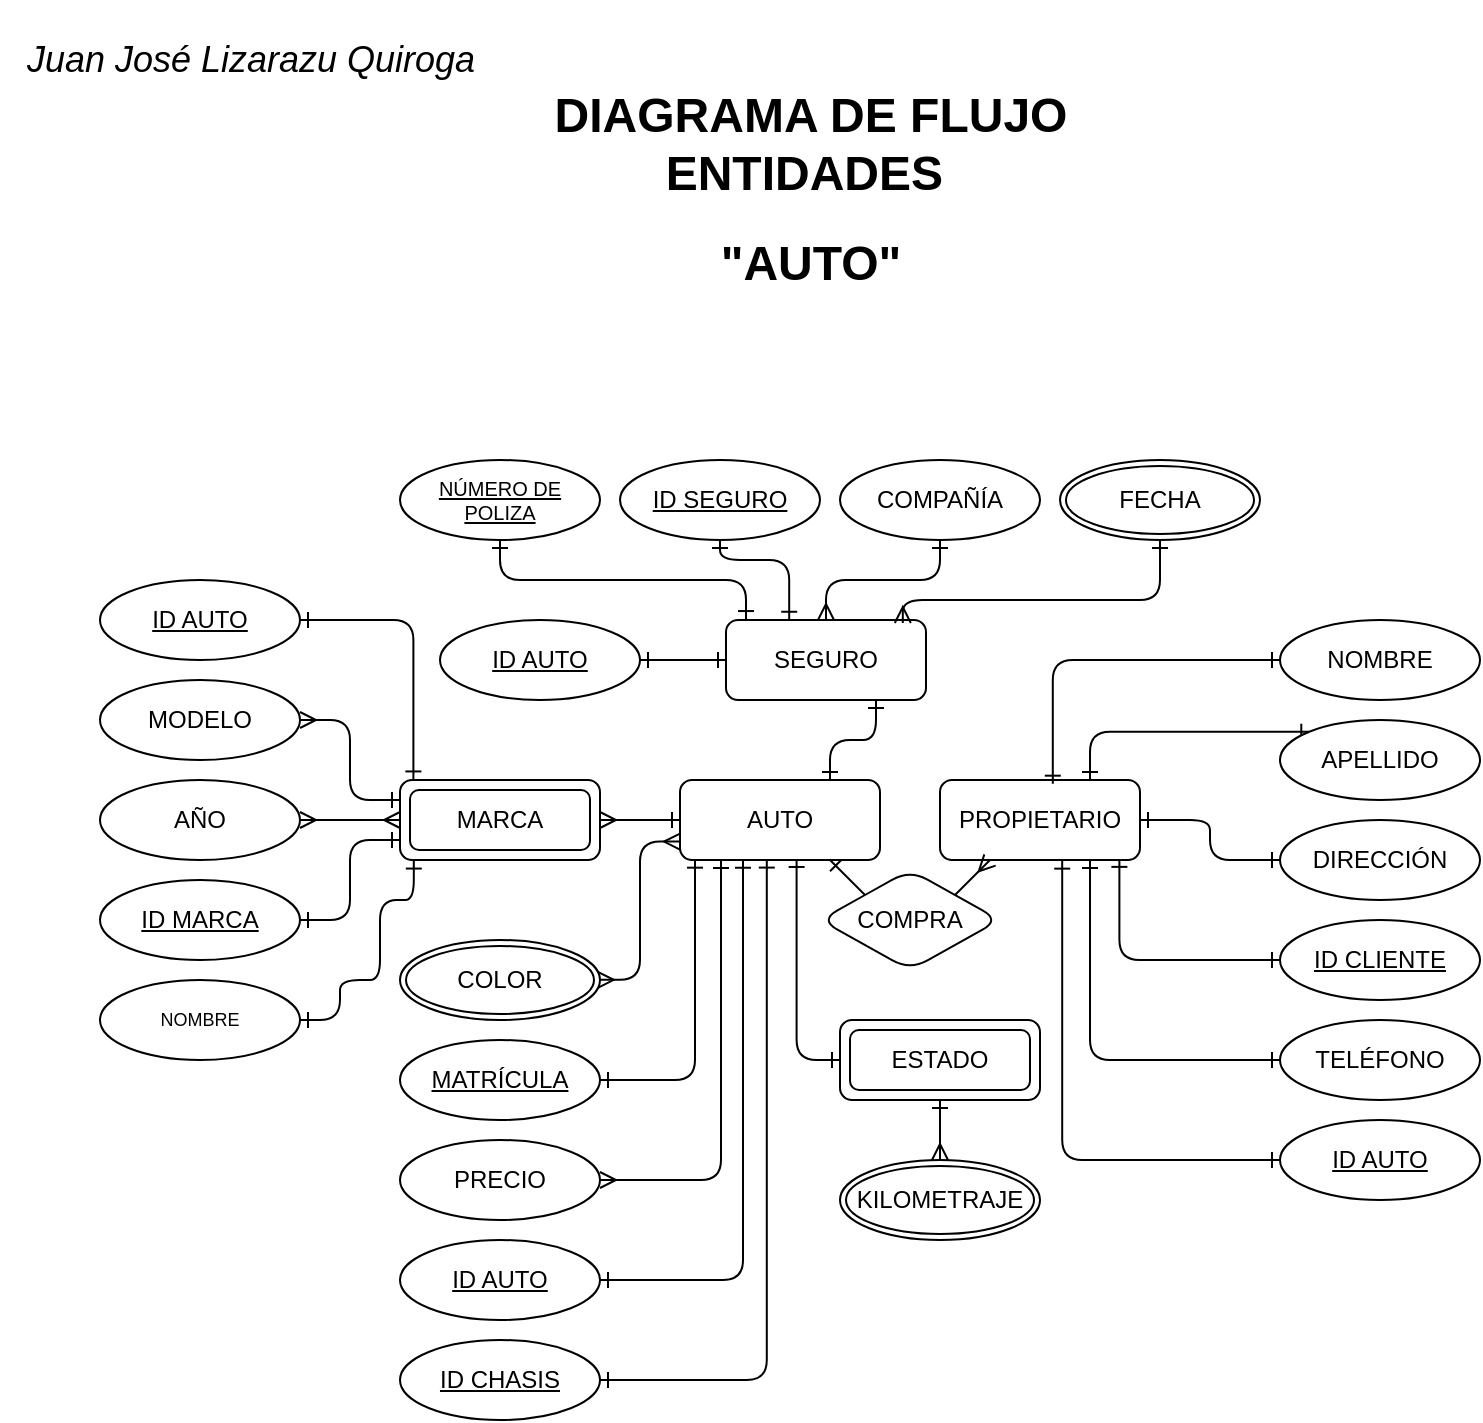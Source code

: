 <mxfile version="24.7.5">
  <diagram id="R2lEEEUBdFMjLlhIrx00" name="Page-1">
    <mxGraphModel dx="1500" dy="887" grid="1" gridSize="10" guides="1" tooltips="1" connect="1" arrows="1" fold="1" page="1" pageScale="1" pageWidth="850" pageHeight="1100" background="none" math="0" shadow="0" extFonts="Permanent Marker^https://fonts.googleapis.com/css?family=Permanent+Marker">
      <root>
        <mxCell id="0" />
        <mxCell id="1" parent="0" />
        <mxCell id="uHuHp3nA_jXWI_jN8eQP-20" style="edgeStyle=orthogonalEdgeStyle;rounded=1;orthogonalLoop=1;jettySize=auto;html=1;exitX=0;exitY=0.5;exitDx=0;exitDy=0;entryX=1;entryY=0.5;entryDx=0;entryDy=0;endArrow=ERmany;endFill=0;startArrow=ERone;startFill=0;" parent="1" source="uHuHp3nA_jXWI_jN8eQP-1" target="uHuHp3nA_jXWI_jN8eQP-58" edge="1">
          <mxGeometry relative="1" as="geometry">
            <mxPoint x="320.0" y="420" as="targetPoint" />
          </mxGeometry>
        </mxCell>
        <mxCell id="7U72ErHrJSfMNErl-BH8-21" style="edgeStyle=orthogonalEdgeStyle;rounded=1;orthogonalLoop=1;jettySize=auto;html=1;exitX=0.75;exitY=0;exitDx=0;exitDy=0;entryX=0.75;entryY=1;entryDx=0;entryDy=0;startArrow=ERone;startFill=0;endArrow=ERone;endFill=0;" edge="1" parent="1" source="uHuHp3nA_jXWI_jN8eQP-1" target="uHuHp3nA_jXWI_jN8eQP-38">
          <mxGeometry relative="1" as="geometry" />
        </mxCell>
        <mxCell id="uHuHp3nA_jXWI_jN8eQP-1" value="AUTO" style="whiteSpace=wrap;html=1;align=center;rounded=1;" parent="1" vertex="1">
          <mxGeometry x="360" y="400" width="100" height="40" as="geometry" />
        </mxCell>
        <mxCell id="7U72ErHrJSfMNErl-BH8-30" style="edgeStyle=orthogonalEdgeStyle;rounded=1;orthogonalLoop=1;jettySize=auto;html=1;exitX=0.75;exitY=0;exitDx=0;exitDy=0;entryX=0;entryY=0;entryDx=0;entryDy=0;startArrow=ERone;startFill=0;endArrow=ERone;endFill=0;" edge="1" parent="1" source="uHuHp3nA_jXWI_jN8eQP-2" target="uHuHp3nA_jXWI_jN8eQP-30">
          <mxGeometry relative="1" as="geometry" />
        </mxCell>
        <mxCell id="uHuHp3nA_jXWI_jN8eQP-2" value="PROPIETARIO" style="whiteSpace=wrap;html=1;align=center;rounded=1;" parent="1" vertex="1">
          <mxGeometry x="490" y="400" width="100" height="40" as="geometry" />
        </mxCell>
        <mxCell id="uHuHp3nA_jXWI_jN8eQP-10" value="MATRÍCULA" style="ellipse;whiteSpace=wrap;html=1;align=center;fontStyle=4;rounded=1;" parent="1" vertex="1">
          <mxGeometry x="220" y="530" width="100" height="40" as="geometry" />
        </mxCell>
        <mxCell id="uHuHp3nA_jXWI_jN8eQP-12" value="PRECIO" style="ellipse;whiteSpace=wrap;html=1;align=center;rounded=1;" parent="1" vertex="1">
          <mxGeometry x="220" y="580" width="100" height="40" as="geometry" />
        </mxCell>
        <mxCell id="7U72ErHrJSfMNErl-BH8-6" style="edgeStyle=orthogonalEdgeStyle;rounded=1;orthogonalLoop=1;jettySize=auto;html=1;exitX=1;exitY=0.5;exitDx=0;exitDy=0;entryX=0;entryY=0.25;entryDx=0;entryDy=0;startArrow=ERmany;startFill=0;endArrow=ERone;endFill=0;" edge="1" parent="1" source="uHuHp3nA_jXWI_jN8eQP-13" target="uHuHp3nA_jXWI_jN8eQP-58">
          <mxGeometry relative="1" as="geometry" />
        </mxCell>
        <mxCell id="uHuHp3nA_jXWI_jN8eQP-13" value="MODELO" style="ellipse;whiteSpace=wrap;html=1;align=center;rounded=1;" parent="1" vertex="1">
          <mxGeometry x="70" y="350" width="100" height="40" as="geometry" />
        </mxCell>
        <mxCell id="7U72ErHrJSfMNErl-BH8-7" style="edgeStyle=orthogonalEdgeStyle;rounded=1;orthogonalLoop=1;jettySize=auto;html=1;exitX=1;exitY=0.5;exitDx=0;exitDy=0;entryX=0;entryY=0.5;entryDx=0;entryDy=0;startArrow=ERmany;startFill=0;endArrow=ERmany;endFill=0;" edge="1" parent="1" source="uHuHp3nA_jXWI_jN8eQP-17" target="uHuHp3nA_jXWI_jN8eQP-58">
          <mxGeometry relative="1" as="geometry" />
        </mxCell>
        <mxCell id="uHuHp3nA_jXWI_jN8eQP-17" value="AÑO" style="ellipse;whiteSpace=wrap;html=1;align=center;rounded=1;" parent="1" vertex="1">
          <mxGeometry x="70" y="400" width="100" height="40" as="geometry" />
        </mxCell>
        <mxCell id="7U72ErHrJSfMNErl-BH8-8" style="edgeStyle=orthogonalEdgeStyle;rounded=1;orthogonalLoop=1;jettySize=auto;html=1;exitX=1;exitY=0.5;exitDx=0;exitDy=0;entryX=0;entryY=0.75;entryDx=0;entryDy=0;startArrow=ERone;startFill=0;endArrow=ERone;endFill=0;" edge="1" parent="1" source="uHuHp3nA_jXWI_jN8eQP-21" target="uHuHp3nA_jXWI_jN8eQP-58">
          <mxGeometry relative="1" as="geometry" />
        </mxCell>
        <mxCell id="uHuHp3nA_jXWI_jN8eQP-21" value="ID MARCA" style="ellipse;whiteSpace=wrap;html=1;align=center;fontStyle=4;rounded=1;" parent="1" vertex="1">
          <mxGeometry x="70" y="450" width="100" height="40" as="geometry" />
        </mxCell>
        <mxCell id="uHuHp3nA_jXWI_jN8eQP-23" value="ID AUTO" style="ellipse;whiteSpace=wrap;html=1;align=center;fontStyle=4;rounded=1;" parent="1" vertex="1">
          <mxGeometry x="220" y="630" width="100" height="40" as="geometry" />
        </mxCell>
        <mxCell id="uHuHp3nA_jXWI_jN8eQP-26" value="NOMBRE" style="ellipse;whiteSpace=wrap;html=1;align=center;rounded=1;" parent="1" vertex="1">
          <mxGeometry x="660" y="320" width="100" height="40" as="geometry" />
        </mxCell>
        <mxCell id="7U72ErHrJSfMNErl-BH8-31" style="edgeStyle=orthogonalEdgeStyle;rounded=1;orthogonalLoop=1;jettySize=auto;html=1;exitX=0;exitY=0.5;exitDx=0;exitDy=0;entryX=1;entryY=0.5;entryDx=0;entryDy=0;startArrow=ERone;startFill=0;endArrow=ERone;endFill=0;" edge="1" parent="1" source="uHuHp3nA_jXWI_jN8eQP-27" target="uHuHp3nA_jXWI_jN8eQP-2">
          <mxGeometry relative="1" as="geometry" />
        </mxCell>
        <mxCell id="uHuHp3nA_jXWI_jN8eQP-27" value="DIRECCIÓN" style="ellipse;whiteSpace=wrap;html=1;align=center;rounded=1;" parent="1" vertex="1">
          <mxGeometry x="660" y="420" width="100" height="40" as="geometry" />
        </mxCell>
        <mxCell id="7U72ErHrJSfMNErl-BH8-32" style="edgeStyle=orthogonalEdgeStyle;rounded=1;orthogonalLoop=1;jettySize=auto;html=1;exitX=0;exitY=0.5;exitDx=0;exitDy=0;entryX=0.897;entryY=0.986;entryDx=0;entryDy=0;entryPerimeter=0;startArrow=ERone;startFill=0;endArrow=ERone;endFill=0;" edge="1" parent="1" source="uHuHp3nA_jXWI_jN8eQP-28" target="uHuHp3nA_jXWI_jN8eQP-2">
          <mxGeometry relative="1" as="geometry" />
        </mxCell>
        <mxCell id="uHuHp3nA_jXWI_jN8eQP-28" value="ID CLIENTE" style="ellipse;whiteSpace=wrap;html=1;align=center;fontStyle=4;rounded=1;" parent="1" vertex="1">
          <mxGeometry x="660" y="470" width="100" height="40" as="geometry" />
        </mxCell>
        <mxCell id="uHuHp3nA_jXWI_jN8eQP-30" value="APELLIDO" style="ellipse;whiteSpace=wrap;html=1;align=center;rounded=1;" parent="1" vertex="1">
          <mxGeometry x="660" y="370" width="100" height="40" as="geometry" />
        </mxCell>
        <mxCell id="uHuHp3nA_jXWI_jN8eQP-32" value="NOMBRE" style="ellipse;whiteSpace=wrap;html=1;align=center;fontSize=9;rounded=1;" parent="1" vertex="1">
          <mxGeometry x="70" y="500" width="100" height="40" as="geometry" />
        </mxCell>
        <mxCell id="7U72ErHrJSfMNErl-BH8-22" style="edgeStyle=orthogonalEdgeStyle;rounded=1;orthogonalLoop=1;jettySize=auto;html=1;exitX=0;exitY=0.5;exitDx=0;exitDy=0;entryX=1;entryY=0.5;entryDx=0;entryDy=0;startArrow=ERone;startFill=0;endArrow=ERone;endFill=0;" edge="1" parent="1" source="uHuHp3nA_jXWI_jN8eQP-38" target="uHuHp3nA_jXWI_jN8eQP-86">
          <mxGeometry relative="1" as="geometry" />
        </mxCell>
        <mxCell id="uHuHp3nA_jXWI_jN8eQP-38" value="SEGURO" style="whiteSpace=wrap;html=1;align=center;rounded=1;" parent="1" vertex="1">
          <mxGeometry x="383" y="320" width="100" height="40" as="geometry" />
        </mxCell>
        <mxCell id="uHuHp3nA_jXWI_jN8eQP-43" value="COMPAÑÍA" style="ellipse;whiteSpace=wrap;html=1;align=center;rounded=1;" parent="1" vertex="1">
          <mxGeometry x="440" y="240" width="100" height="40" as="geometry" />
        </mxCell>
        <mxCell id="uHuHp3nA_jXWI_jN8eQP-44" value="FECHA" style="ellipse;shape=doubleEllipse;margin=3;whiteSpace=wrap;html=1;align=center;rounded=1;" parent="1" vertex="1">
          <mxGeometry x="550" y="240" width="100" height="40" as="geometry" />
        </mxCell>
        <mxCell id="uHuHp3nA_jXWI_jN8eQP-45" value="NÚMERO DE POLIZA" style="ellipse;whiteSpace=wrap;html=1;align=center;fontStyle=4;fontSize=10;rounded=1;" parent="1" vertex="1">
          <mxGeometry x="220" y="240" width="100" height="40" as="geometry" />
        </mxCell>
        <mxCell id="uHuHp3nA_jXWI_jN8eQP-46" value="ID SEGURO" style="ellipse;whiteSpace=wrap;html=1;align=center;fontStyle=4;rounded=1;" parent="1" vertex="1">
          <mxGeometry x="330" y="240" width="100" height="40" as="geometry" />
        </mxCell>
        <mxCell id="uHuHp3nA_jXWI_jN8eQP-47" value="ID AUTO" style="ellipse;whiteSpace=wrap;html=1;align=center;fontStyle=4;rounded=1;" parent="1" vertex="1">
          <mxGeometry x="70" y="300" width="100" height="40" as="geometry" />
        </mxCell>
        <mxCell id="uHuHp3nA_jXWI_jN8eQP-48" value="ID AUTO" style="ellipse;whiteSpace=wrap;html=1;align=center;fontStyle=4;rounded=1;" parent="1" vertex="1">
          <mxGeometry x="660" y="570" width="100" height="40" as="geometry" />
        </mxCell>
        <mxCell id="uHuHp3nA_jXWI_jN8eQP-55" style="rounded=1;orthogonalLoop=1;jettySize=auto;html=1;exitX=0;exitY=0;exitDx=0;exitDy=0;entryX=0.75;entryY=1;entryDx=0;entryDy=0;endArrow=ERone;endFill=0;strokeColor=default;startArrow=none;startFill=0;" parent="1" source="uHuHp3nA_jXWI_jN8eQP-54" target="uHuHp3nA_jXWI_jN8eQP-1" edge="1">
          <mxGeometry relative="1" as="geometry" />
        </mxCell>
        <mxCell id="uHuHp3nA_jXWI_jN8eQP-56" style="rounded=1;orthogonalLoop=1;jettySize=auto;html=1;exitX=1;exitY=0;exitDx=0;exitDy=0;entryX=0.25;entryY=1;entryDx=0;entryDy=0;endArrow=ERmany;endFill=0;startArrow=none;startFill=0;" parent="1" source="uHuHp3nA_jXWI_jN8eQP-54" target="uHuHp3nA_jXWI_jN8eQP-2" edge="1">
          <mxGeometry relative="1" as="geometry" />
        </mxCell>
        <mxCell id="uHuHp3nA_jXWI_jN8eQP-54" value="COMPRA" style="shape=rhombus;perimeter=rhombusPerimeter;whiteSpace=wrap;html=1;align=center;rounded=1;" parent="1" vertex="1">
          <mxGeometry x="430" y="445" width="90" height="50" as="geometry" />
        </mxCell>
        <mxCell id="7U72ErHrJSfMNErl-BH8-10" style="edgeStyle=orthogonalEdgeStyle;rounded=1;orthogonalLoop=1;jettySize=auto;html=1;exitX=0.989;exitY=0.498;exitDx=0;exitDy=0;entryX=0;entryY=0.77;entryDx=0;entryDy=0;entryPerimeter=0;startArrow=ERmany;startFill=0;endArrow=ERmany;endFill=0;exitPerimeter=0;" edge="1" parent="1" source="uHuHp3nA_jXWI_jN8eQP-57" target="uHuHp3nA_jXWI_jN8eQP-1">
          <mxGeometry relative="1" as="geometry" />
        </mxCell>
        <mxCell id="uHuHp3nA_jXWI_jN8eQP-57" value="COLOR" style="ellipse;shape=doubleEllipse;margin=3;whiteSpace=wrap;html=1;align=center;rounded=1;" parent="1" vertex="1">
          <mxGeometry x="220" y="480" width="100" height="40" as="geometry" />
        </mxCell>
        <mxCell id="uHuHp3nA_jXWI_jN8eQP-58" value="MARCA" style="shape=ext;margin=3;double=1;whiteSpace=wrap;html=1;align=center;rounded=1;" parent="1" vertex="1">
          <mxGeometry x="220" y="400" width="100" height="40" as="geometry" />
        </mxCell>
        <mxCell id="uHuHp3nA_jXWI_jN8eQP-61" value="ID CHASIS" style="ellipse;whiteSpace=wrap;html=1;align=center;fontStyle=4;rounded=1;" parent="1" vertex="1">
          <mxGeometry x="220" y="680" width="100" height="40" as="geometry" />
        </mxCell>
        <mxCell id="7U72ErHrJSfMNErl-BH8-20" style="edgeStyle=orthogonalEdgeStyle;rounded=1;orthogonalLoop=1;jettySize=auto;html=1;exitX=0.5;exitY=1;exitDx=0;exitDy=0;entryX=0.5;entryY=0;entryDx=0;entryDy=0;startArrow=ERone;startFill=0;endArrow=ERmany;endFill=0;" edge="1" parent="1" source="uHuHp3nA_jXWI_jN8eQP-65" target="uHuHp3nA_jXWI_jN8eQP-67">
          <mxGeometry relative="1" as="geometry" />
        </mxCell>
        <mxCell id="uHuHp3nA_jXWI_jN8eQP-65" value="ESTADO" style="shape=ext;margin=3;double=1;whiteSpace=wrap;html=1;align=center;rounded=1;" parent="1" vertex="1">
          <mxGeometry x="440" y="520" width="100" height="40" as="geometry" />
        </mxCell>
        <mxCell id="uHuHp3nA_jXWI_jN8eQP-67" value="KILOMETRAJE" style="ellipse;shape=doubleEllipse;margin=3;whiteSpace=wrap;html=1;align=center;rounded=1;" parent="1" vertex="1">
          <mxGeometry x="440" y="590" width="100" height="40" as="geometry" />
        </mxCell>
        <mxCell id="uHuHp3nA_jXWI_jN8eQP-84" value="&lt;h1&gt;DIAGRAMA DE FLUJO&lt;br&gt;ENTIDADES&amp;nbsp;&lt;/h1&gt;&lt;h1&gt;&quot;AUTO&quot;&lt;/h1&gt;" style="text;html=1;align=center;verticalAlign=middle;resizable=0;points=[];autosize=1;strokeColor=none;fillColor=none;rounded=1;" parent="1" vertex="1">
          <mxGeometry x="285" y="30" width="280" height="150" as="geometry" />
        </mxCell>
        <mxCell id="uHuHp3nA_jXWI_jN8eQP-85" value="&lt;h2&gt;&lt;span style=&quot;font-weight: normal;&quot;&gt;&lt;i&gt;&lt;font style=&quot;font-size: 18px;&quot;&gt;Juan José Lizarazu Quiroga&lt;/font&gt;&lt;/i&gt;&lt;/span&gt;&lt;/h2&gt;" style="text;html=1;align=center;verticalAlign=middle;resizable=0;points=[];autosize=1;strokeColor=none;fillColor=none;rounded=1;" parent="1" vertex="1">
          <mxGeometry x="20" y="10" width="250" height="60" as="geometry" />
        </mxCell>
        <mxCell id="uHuHp3nA_jXWI_jN8eQP-86" value="ID AUTO" style="ellipse;whiteSpace=wrap;html=1;align=center;fontStyle=4;rounded=1;" parent="1" vertex="1">
          <mxGeometry x="240" y="320" width="100" height="40" as="geometry" />
        </mxCell>
        <mxCell id="7U72ErHrJSfMNErl-BH8-33" style="edgeStyle=orthogonalEdgeStyle;rounded=1;orthogonalLoop=1;jettySize=auto;html=1;exitX=0;exitY=0.5;exitDx=0;exitDy=0;entryX=0.75;entryY=1;entryDx=0;entryDy=0;startArrow=ERone;startFill=0;endArrow=ERone;endFill=0;" edge="1" parent="1" source="7U72ErHrJSfMNErl-BH8-2" target="uHuHp3nA_jXWI_jN8eQP-2">
          <mxGeometry relative="1" as="geometry" />
        </mxCell>
        <mxCell id="7U72ErHrJSfMNErl-BH8-2" value="TELÉFONO" style="ellipse;whiteSpace=wrap;html=1;align=center;rounded=1;" vertex="1" parent="1">
          <mxGeometry x="660" y="520" width="100" height="40" as="geometry" />
        </mxCell>
        <mxCell id="7U72ErHrJSfMNErl-BH8-5" style="edgeStyle=orthogonalEdgeStyle;rounded=1;orthogonalLoop=1;jettySize=auto;html=1;exitX=1;exitY=0.5;exitDx=0;exitDy=0;entryX=0.067;entryY=-0.007;entryDx=0;entryDy=0;entryPerimeter=0;startArrow=ERone;startFill=0;endArrow=ERone;endFill=0;" edge="1" parent="1" source="uHuHp3nA_jXWI_jN8eQP-47" target="uHuHp3nA_jXWI_jN8eQP-58">
          <mxGeometry relative="1" as="geometry" />
        </mxCell>
        <mxCell id="7U72ErHrJSfMNErl-BH8-9" style="edgeStyle=orthogonalEdgeStyle;rounded=1;orthogonalLoop=1;jettySize=auto;html=1;exitX=1;exitY=0.5;exitDx=0;exitDy=0;entryX=0.069;entryY=1.007;entryDx=0;entryDy=0;entryPerimeter=0;startArrow=ERone;startFill=0;endArrow=ERone;endFill=0;" edge="1" parent="1" source="uHuHp3nA_jXWI_jN8eQP-32" target="uHuHp3nA_jXWI_jN8eQP-58">
          <mxGeometry relative="1" as="geometry">
            <Array as="points">
              <mxPoint x="190" y="520" />
              <mxPoint x="190" y="500" />
              <mxPoint x="210" y="500" />
              <mxPoint x="210" y="460" />
              <mxPoint x="227" y="460" />
            </Array>
          </mxGeometry>
        </mxCell>
        <mxCell id="7U72ErHrJSfMNErl-BH8-12" style="edgeStyle=orthogonalEdgeStyle;rounded=1;orthogonalLoop=1;jettySize=auto;html=1;exitX=1;exitY=0.5;exitDx=0;exitDy=0;entryX=0.205;entryY=1;entryDx=0;entryDy=0;entryPerimeter=0;endArrow=ERone;endFill=0;startArrow=ERmany;startFill=0;" edge="1" parent="1" source="uHuHp3nA_jXWI_jN8eQP-12" target="uHuHp3nA_jXWI_jN8eQP-1">
          <mxGeometry relative="1" as="geometry" />
        </mxCell>
        <mxCell id="7U72ErHrJSfMNErl-BH8-13" style="edgeStyle=orthogonalEdgeStyle;rounded=1;orthogonalLoop=1;jettySize=auto;html=1;exitX=1;exitY=0.5;exitDx=0;exitDy=0;entryX=0.315;entryY=0.997;entryDx=0;entryDy=0;entryPerimeter=0;startArrow=ERone;startFill=0;endArrow=ERone;endFill=0;" edge="1" parent="1" source="uHuHp3nA_jXWI_jN8eQP-23" target="uHuHp3nA_jXWI_jN8eQP-1">
          <mxGeometry relative="1" as="geometry" />
        </mxCell>
        <mxCell id="7U72ErHrJSfMNErl-BH8-14" style="edgeStyle=orthogonalEdgeStyle;rounded=1;orthogonalLoop=1;jettySize=auto;html=1;exitX=1;exitY=0.5;exitDx=0;exitDy=0;entryX=0.434;entryY=0.995;entryDx=0;entryDy=0;entryPerimeter=0;startArrow=ERone;startFill=0;endArrow=ERone;endFill=0;" edge="1" parent="1" source="uHuHp3nA_jXWI_jN8eQP-61" target="uHuHp3nA_jXWI_jN8eQP-1">
          <mxGeometry relative="1" as="geometry" />
        </mxCell>
        <mxCell id="7U72ErHrJSfMNErl-BH8-15" style="edgeStyle=orthogonalEdgeStyle;rounded=1;orthogonalLoop=1;jettySize=auto;html=1;exitX=1;exitY=0.5;exitDx=0;exitDy=0;entryX=0.075;entryY=0.996;entryDx=0;entryDy=0;entryPerimeter=0;endArrow=ERone;endFill=0;startArrow=ERone;startFill=0;" edge="1" parent="1" source="uHuHp3nA_jXWI_jN8eQP-10" target="uHuHp3nA_jXWI_jN8eQP-1">
          <mxGeometry relative="1" as="geometry" />
        </mxCell>
        <mxCell id="7U72ErHrJSfMNErl-BH8-16" style="edgeStyle=orthogonalEdgeStyle;rounded=1;orthogonalLoop=1;jettySize=auto;html=1;exitX=0;exitY=0.5;exitDx=0;exitDy=0;entryX=0.583;entryY=0.987;entryDx=0;entryDy=0;entryPerimeter=0;startArrow=ERone;startFill=0;endArrow=ERone;endFill=0;" edge="1" parent="1" source="uHuHp3nA_jXWI_jN8eQP-65" target="uHuHp3nA_jXWI_jN8eQP-1">
          <mxGeometry relative="1" as="geometry" />
        </mxCell>
        <mxCell id="7U72ErHrJSfMNErl-BH8-23" style="edgeStyle=orthogonalEdgeStyle;rounded=1;orthogonalLoop=1;jettySize=auto;html=1;exitX=0.5;exitY=1;exitDx=0;exitDy=0;entryX=0.1;entryY=-0.012;entryDx=0;entryDy=0;entryPerimeter=0;startArrow=ERone;startFill=0;endArrow=ERone;endFill=0;" edge="1" parent="1" source="uHuHp3nA_jXWI_jN8eQP-45" target="uHuHp3nA_jXWI_jN8eQP-38">
          <mxGeometry relative="1" as="geometry" />
        </mxCell>
        <mxCell id="7U72ErHrJSfMNErl-BH8-24" style="edgeStyle=orthogonalEdgeStyle;rounded=1;orthogonalLoop=1;jettySize=auto;html=1;exitX=0.5;exitY=1;exitDx=0;exitDy=0;entryX=0.316;entryY=-0.003;entryDx=0;entryDy=0;entryPerimeter=0;startArrow=ERone;startFill=0;endArrow=ERone;endFill=0;" edge="1" parent="1" source="uHuHp3nA_jXWI_jN8eQP-46" target="uHuHp3nA_jXWI_jN8eQP-38">
          <mxGeometry relative="1" as="geometry">
            <Array as="points">
              <mxPoint x="380" y="290" />
              <mxPoint x="415" y="290" />
            </Array>
          </mxGeometry>
        </mxCell>
        <mxCell id="7U72ErHrJSfMNErl-BH8-25" style="edgeStyle=orthogonalEdgeStyle;rounded=1;orthogonalLoop=1;jettySize=auto;html=1;exitX=0.5;exitY=1;exitDx=0;exitDy=0;endArrow=ERmany;endFill=0;startArrow=ERone;startFill=0;" edge="1" parent="1" source="uHuHp3nA_jXWI_jN8eQP-43" target="uHuHp3nA_jXWI_jN8eQP-38">
          <mxGeometry relative="1" as="geometry" />
        </mxCell>
        <mxCell id="7U72ErHrJSfMNErl-BH8-26" style="edgeStyle=orthogonalEdgeStyle;rounded=1;orthogonalLoop=1;jettySize=auto;html=1;exitX=0.5;exitY=1;exitDx=0;exitDy=0;entryX=0.884;entryY=0.038;entryDx=0;entryDy=0;entryPerimeter=0;startArrow=ERone;startFill=0;endArrow=ERmany;endFill=0;" edge="1" parent="1" source="uHuHp3nA_jXWI_jN8eQP-44" target="uHuHp3nA_jXWI_jN8eQP-38">
          <mxGeometry relative="1" as="geometry">
            <Array as="points">
              <mxPoint x="600" y="310" />
              <mxPoint x="471" y="310" />
            </Array>
          </mxGeometry>
        </mxCell>
        <mxCell id="7U72ErHrJSfMNErl-BH8-27" style="edgeStyle=orthogonalEdgeStyle;rounded=1;orthogonalLoop=1;jettySize=auto;html=1;exitX=0;exitY=0.5;exitDx=0;exitDy=0;entryX=0.564;entryY=0.046;entryDx=0;entryDy=0;entryPerimeter=0;startArrow=ERone;startFill=0;endArrow=ERone;endFill=0;" edge="1" parent="1" source="uHuHp3nA_jXWI_jN8eQP-26" target="uHuHp3nA_jXWI_jN8eQP-2">
          <mxGeometry relative="1" as="geometry" />
        </mxCell>
        <mxCell id="7U72ErHrJSfMNErl-BH8-34" style="edgeStyle=orthogonalEdgeStyle;rounded=1;orthogonalLoop=1;jettySize=auto;html=1;exitX=0;exitY=0.5;exitDx=0;exitDy=0;entryX=0.611;entryY=1.008;entryDx=0;entryDy=0;entryPerimeter=0;startArrow=ERone;startFill=0;endArrow=ERone;endFill=0;" edge="1" parent="1" source="uHuHp3nA_jXWI_jN8eQP-48" target="uHuHp3nA_jXWI_jN8eQP-2">
          <mxGeometry relative="1" as="geometry" />
        </mxCell>
      </root>
    </mxGraphModel>
  </diagram>
</mxfile>
